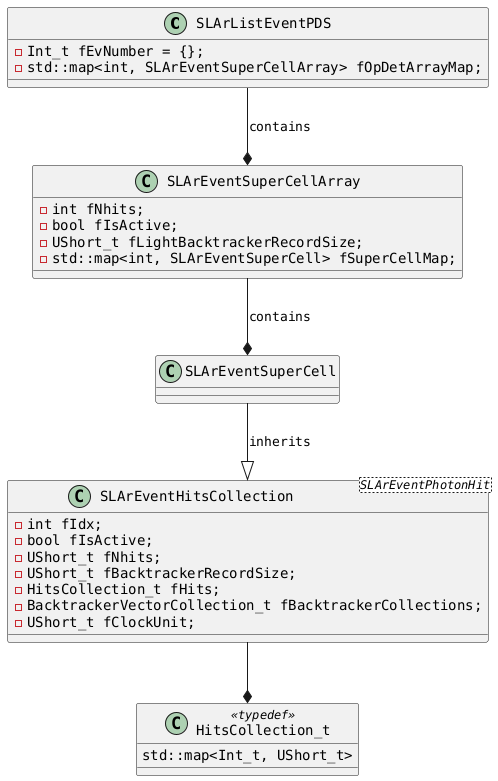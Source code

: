 @startuml
skinparam defaultFontName DejaVu Sans Mono
class SLArListEventPDS {
  -Int_t fEvNumber = {};
  -std::map<int, SLArEventSuperCellArray> fOpDetArrayMap;
}

class SLArEventSuperCellArray {
  -int fNhits; 
  -bool fIsActive; 
  -UShort_t fLightBacktrackerRecordSize;
  -std::map<int, SLArEventSuperCell> fSuperCellMap;
}

class SLArEventSuperCell {
}

class SLArEventHitsCollection<SLArEventPhotonHit> {
  -int fIdx; 
  -bool fIsActive; 
  -UShort_t fNhits; 
  -UShort_t fBacktrackerRecordSize;
  -HitsCollection_t fHits; 
  -BacktrackerVectorCollection_t fBacktrackerCollections;
  -UShort_t fClockUnit; 
}

class HitsCollection_t <<typedef>> {
  std::map<Int_t, UShort_t>
}

SLArListEventPDS --* SLArEventSuperCellArray : contains
SLArEventSuperCellArray --* SLArEventSuperCell : contains
SLArEventSuperCell --|> SLArEventHitsCollection : inherits
SLArEventHitsCollection --* HitsCollection_t
@enduml
